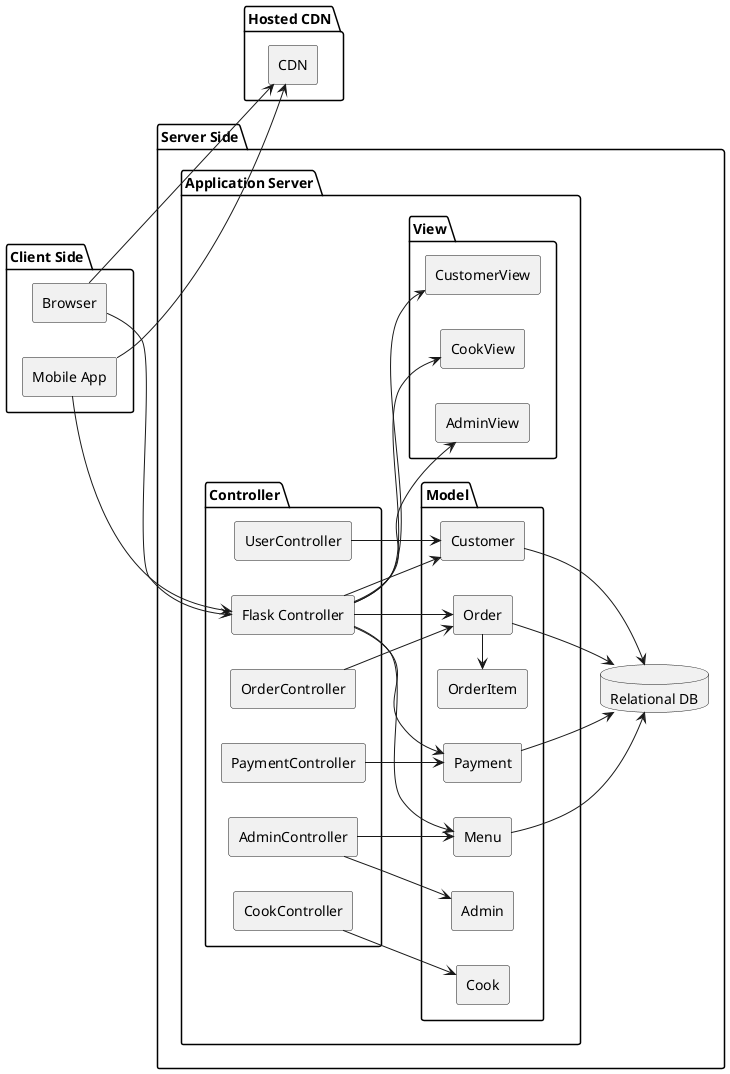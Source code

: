 @startuml comps
left to right direction


package "Client Side" {
    RECTANGLE Browser
    RECTANGLE "Mobile App"
}

package "Hosted CDN" {
    RECTANGLE CDN
}

package "Server Side" {
    package "Application Server" {
        package "Controller" {
            RECTANGLE "Flask Controller"
            RECTANGLE OrderController
            RECTANGLE PaymentController
            RECTANGLE CookController
            RECTANGLE UserController
            RECTANGLE AdminController
        }

        package "Model" {
            RECTANGLE Order
            RECTANGLE OrderItem
            RECTANGLE Customer
            RECTANGLE Cook
            RECTANGLE Admin
            RECTANGLE Menu
            RECTANGLE Payment
        }

        package "View" {
            RECTANGLE CustomerView
            RECTANGLE CookView
            RECTANGLE AdminView
        }
    }

    database "Relational DB"

}

Browser --> CDN
"Mobile App" --> CDN
Browser --> "Flask Controller"
"Mobile App" --> "Flask Controller"
"Flask Controller" --> CustomerView
"Flask Controller" --> CookView
"Flask Controller" --> AdminView
"Flask Controller" --> Order
"Flask Controller" --> Customer
"Flask Controller" --> Menu
"Flask Controller" --> Payment
Order --> "Relational DB"
Customer --> "Relational DB"
Menu --> "Relational DB"
Payment --> "Relational DB"
OrderController --> Order
PaymentController --> Payment
UserController --> Customer
AdminController --> Admin
AdminController --> Menu
CookController-->Cook
Order-l-> OrderItem

@enduml
